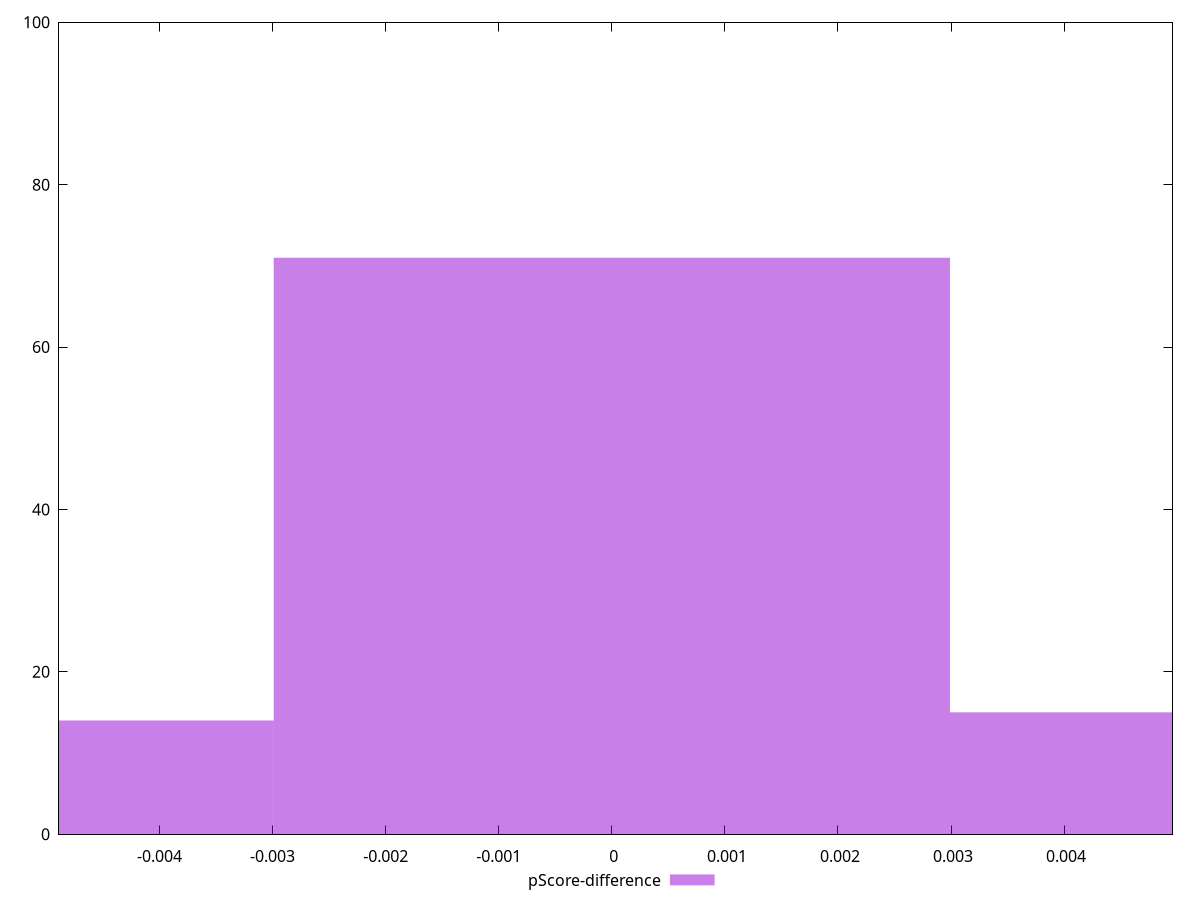 reset

$pScoreDifference <<EOF
-0.005980762219636479 14
0.005980762219636479 15
0 71
EOF

set key outside below
set boxwidth 0.005980762219636479
set xrange [-0.00488922523985813:0.0049587127517634055]
set yrange [0:100]
set trange [0:100]
set style fill transparent solid 0.5 noborder
set terminal svg size 640, 490 enhanced background rgb 'white'
set output "report_00013_2021-02-09T12-04-24.940Z/mainthread-work-breakdown/samples/pages+cached+noadtech+nomedia+nocss/pScore-difference/histogram.svg"

plot $pScoreDifference title "pScore-difference" with boxes

reset
